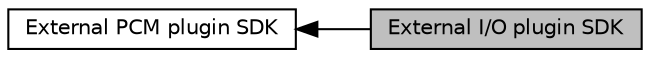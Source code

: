 digraph "External I/O plugin SDK"
{
  edge [fontname="Helvetica",fontsize="10",labelfontname="Helvetica",labelfontsize="10"];
  node [fontname="Helvetica",fontsize="10",shape=record];
  rankdir=LR;
  Node1 [label="External PCM plugin SDK",height=0.2,width=0.4,color="black", fillcolor="white", style="filled",URL="$group___plugin___s_d_k.html"];
  Node0 [label="External I/O plugin SDK",height=0.2,width=0.4,color="black", fillcolor="grey75", style="filled", fontcolor="black"];
  Node1->Node0 [shape=plaintext, dir="back", style="solid"];
}
